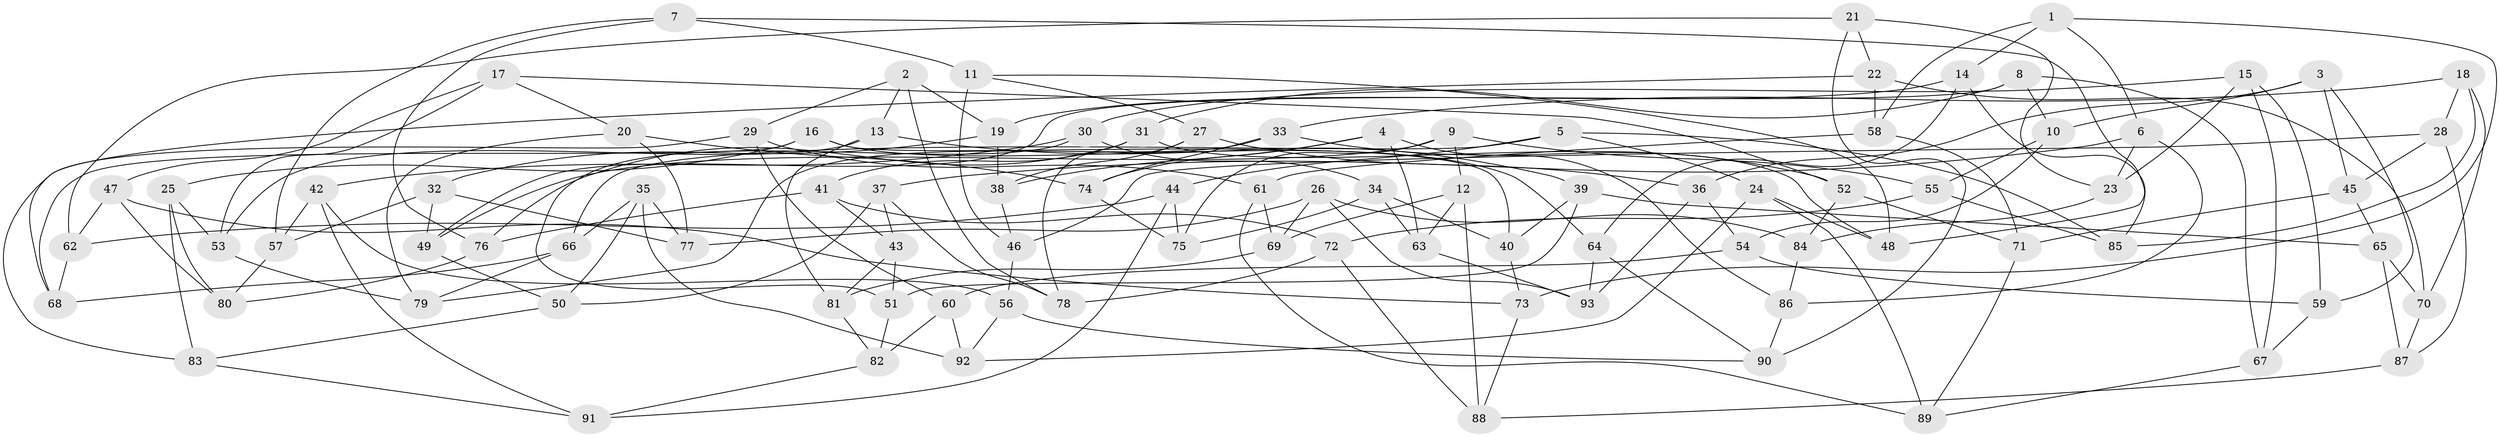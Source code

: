 // coarse degree distribution, {9: 0.06382978723404255, 7: 0.0425531914893617, 11: 0.02127659574468085, 4: 0.5531914893617021, 3: 0.14893617021276595, 6: 0.0851063829787234, 10: 0.0425531914893617, 5: 0.02127659574468085, 12: 0.02127659574468085}
// Generated by graph-tools (version 1.1) at 2025/53/03/04/25 22:53:35]
// undirected, 93 vertices, 186 edges
graph export_dot {
  node [color=gray90,style=filled];
  1;
  2;
  3;
  4;
  5;
  6;
  7;
  8;
  9;
  10;
  11;
  12;
  13;
  14;
  15;
  16;
  17;
  18;
  19;
  20;
  21;
  22;
  23;
  24;
  25;
  26;
  27;
  28;
  29;
  30;
  31;
  32;
  33;
  34;
  35;
  36;
  37;
  38;
  39;
  40;
  41;
  42;
  43;
  44;
  45;
  46;
  47;
  48;
  49;
  50;
  51;
  52;
  53;
  54;
  55;
  56;
  57;
  58;
  59;
  60;
  61;
  62;
  63;
  64;
  65;
  66;
  67;
  68;
  69;
  70;
  71;
  72;
  73;
  74;
  75;
  76;
  77;
  78;
  79;
  80;
  81;
  82;
  83;
  84;
  85;
  86;
  87;
  88;
  89;
  90;
  91;
  92;
  93;
  1 -- 58;
  1 -- 6;
  1 -- 73;
  1 -- 14;
  2 -- 29;
  2 -- 19;
  2 -- 13;
  2 -- 78;
  3 -- 45;
  3 -- 10;
  3 -- 36;
  3 -- 59;
  4 -- 74;
  4 -- 38;
  4 -- 86;
  4 -- 63;
  5 -- 24;
  5 -- 85;
  5 -- 44;
  5 -- 66;
  6 -- 37;
  6 -- 86;
  6 -- 23;
  7 -- 76;
  7 -- 57;
  7 -- 48;
  7 -- 11;
  8 -- 31;
  8 -- 49;
  8 -- 67;
  8 -- 10;
  9 -- 55;
  9 -- 75;
  9 -- 49;
  9 -- 12;
  10 -- 55;
  10 -- 54;
  11 -- 27;
  11 -- 48;
  11 -- 46;
  12 -- 63;
  12 -- 88;
  12 -- 69;
  13 -- 81;
  13 -- 53;
  13 -- 39;
  14 -- 85;
  14 -- 19;
  14 -- 64;
  15 -- 67;
  15 -- 30;
  15 -- 23;
  15 -- 59;
  16 -- 25;
  16 -- 68;
  16 -- 64;
  16 -- 40;
  17 -- 20;
  17 -- 47;
  17 -- 53;
  17 -- 52;
  18 -- 33;
  18 -- 85;
  18 -- 28;
  18 -- 70;
  19 -- 32;
  19 -- 38;
  20 -- 79;
  20 -- 74;
  20 -- 77;
  21 -- 23;
  21 -- 90;
  21 -- 62;
  21 -- 22;
  22 -- 70;
  22 -- 68;
  22 -- 58;
  23 -- 84;
  24 -- 89;
  24 -- 92;
  24 -- 48;
  25 -- 80;
  25 -- 53;
  25 -- 83;
  26 -- 77;
  26 -- 69;
  26 -- 84;
  26 -- 93;
  27 -- 36;
  27 -- 78;
  27 -- 38;
  28 -- 87;
  28 -- 46;
  28 -- 45;
  29 -- 61;
  29 -- 83;
  29 -- 60;
  30 -- 51;
  30 -- 34;
  30 -- 42;
  31 -- 48;
  31 -- 76;
  31 -- 41;
  32 -- 57;
  32 -- 49;
  32 -- 77;
  33 -- 74;
  33 -- 52;
  33 -- 79;
  34 -- 40;
  34 -- 63;
  34 -- 75;
  35 -- 66;
  35 -- 77;
  35 -- 92;
  35 -- 50;
  36 -- 93;
  36 -- 54;
  37 -- 43;
  37 -- 78;
  37 -- 50;
  38 -- 46;
  39 -- 40;
  39 -- 65;
  39 -- 51;
  40 -- 73;
  41 -- 72;
  41 -- 43;
  41 -- 76;
  42 -- 57;
  42 -- 91;
  42 -- 56;
  43 -- 81;
  43 -- 51;
  44 -- 75;
  44 -- 91;
  44 -- 62;
  45 -- 71;
  45 -- 65;
  46 -- 56;
  47 -- 80;
  47 -- 73;
  47 -- 62;
  49 -- 50;
  50 -- 83;
  51 -- 82;
  52 -- 84;
  52 -- 71;
  53 -- 79;
  54 -- 60;
  54 -- 59;
  55 -- 72;
  55 -- 85;
  56 -- 92;
  56 -- 90;
  57 -- 80;
  58 -- 61;
  58 -- 71;
  59 -- 67;
  60 -- 92;
  60 -- 82;
  61 -- 69;
  61 -- 89;
  62 -- 68;
  63 -- 93;
  64 -- 90;
  64 -- 93;
  65 -- 87;
  65 -- 70;
  66 -- 79;
  66 -- 68;
  67 -- 89;
  69 -- 81;
  70 -- 87;
  71 -- 89;
  72 -- 88;
  72 -- 78;
  73 -- 88;
  74 -- 75;
  76 -- 80;
  81 -- 82;
  82 -- 91;
  83 -- 91;
  84 -- 86;
  86 -- 90;
  87 -- 88;
}
